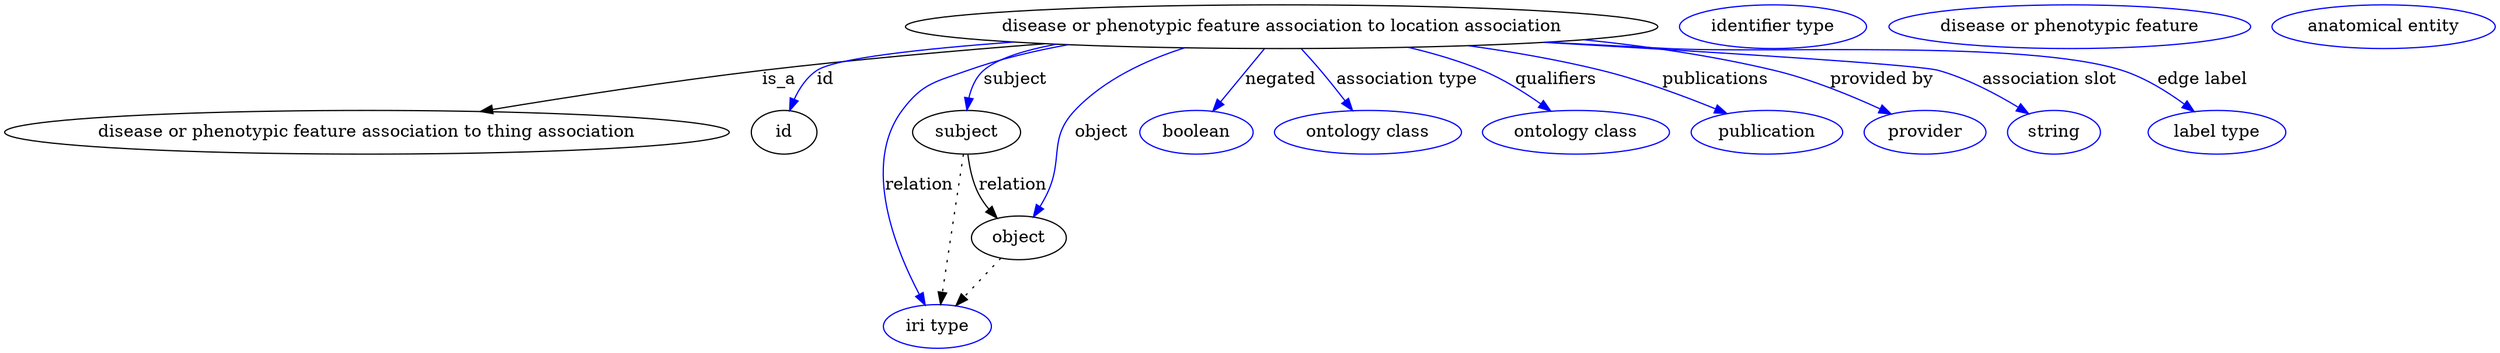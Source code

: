 digraph {
	graph [bb="0,0,1628.2,281"];
	node [label="\N"];
	"disease or phenotypic feature association to location association"	 [height=0.5,
		label="disease or phenotypic feature association to location association",
		pos="848.97,263",
		width=6.5633];
	"disease or phenotypic feature association to thing association"	 [height=0.5,
		pos="225.97,177",
		width=6.277];
	"disease or phenotypic feature association to location association" -> "disease or phenotypic feature association to thing association"	 [label=is_a,
		lp="499.25,220",
		pos="e,304.32,193.89 686.16,249.92 623.84,244.09 552.19,236.4 487.42,227 429.43,218.59 364.75,206.24 314.23,195.92"];
	id	 [height=0.5,
		pos="496.97,177",
		width=0.75];
	"disease or phenotypic feature association to location association" -> id	 [color=blue,
		label=id,
		lp="533.42,220",
		pos="e,502.97,194.76 678.68,250.45 608.77,244.09 540.87,235.84 527.08,227 518.56,221.54 512.11,212.73 507.4,204.01",
		style=solid];
	subject	 [height=0.5,
		pos="629.97,177",
		width=0.97656];
	"disease or phenotypic feature association to location association" -> subject	 [color=blue,
		label=subject,
		lp="667.8,220",
		pos="e,631.75,195.29 709.43,248.45 681.88,243.22 658.14,236.24 647.32,227 640.76,221.4 636.68,213.19 634.14,205.03",
		style=solid];
	relation	 [color=blue,
		height=0.5,
		label="iri type",
		pos="609.97,18",
		width=0.9834];
	"disease or phenotypic feature association to location association" -> relation	 [color=blue,
		label=relation,
		lp="594.35,134",
		pos="e,600.57,35.476 709.28,248.43 683.71,243.3 657.64,236.37 633.97,227 610.13,217.56 599.85,216.56 585.97,195 556.17,148.68 579.28,\
81.424 596.22,44.586",
		style=solid];
	object	 [height=0.5,
		pos="669.97,91",
		width=0.88096];
	"disease or phenotypic feature association to location association" -> object	 [color=blue,
		label=object,
		lp="727.08,177",
		pos="e,678.69,108.39 788.77,245.55 761.37,234.9 730.51,218.66 709.77,195 688.75,171.03 698.86,156.57 686.97,127 685.74,123.92 684.36,\
120.73 682.95,117.58",
		style=solid];
	negated	 [color=blue,
		height=0.5,
		label=boolean,
		pos="790.97,177",
		width=1.0584];
	"disease or phenotypic feature association to location association" -> negated	 [color=blue,
		label=negated,
		lp="845.74,220",
		pos="e,802.66,194.33 836.67,244.76 828.43,232.55 817.47,216.29 808.35,202.76",
		style=solid];
	"association type"	 [color=blue,
		height=0.5,
		label="ontology class",
		pos="907.97,177",
		width=1.6931];
	"disease or phenotypic feature association to location association" -> "association type"	 [color=blue,
		label="association type",
		lp="927.88,220",
		pos="e,895.68,194.92 861.49,244.76 869.75,232.71 880.72,216.72 889.93,203.3",
		style=solid];
	qualifiers	 [color=blue,
		height=0.5,
		label="ontology class",
		pos="1048,177",
		width=1.6931];
	"disease or phenotypic feature association to location association" -> qualifiers	 [color=blue,
		label=qualifiers,
		lp="1026,220",
		pos="e,1027.7,194.09 925.99,245.91 943.18,240.85 961.02,234.58 976.97,227 991.91,219.9 1007.1,209.7 1019.5,200.37",
		style=solid];
	publications	 [color=blue,
		height=0.5,
		label=publication,
		pos="1177,177",
		width=1.3859];
	"disease or phenotypic feature association to location association" -> publications	 [color=blue,
		label=publications,
		lp="1131.2,220",
		pos="e,1146.8,191.65 965.78,247.3 995.49,242.05 1027.2,235.35 1056,227 1084,218.88 1114.3,206.34 1137.6,195.85",
		style=solid];
	"provided by"	 [color=blue,
		height=0.5,
		label=provider,
		pos="1285,177",
		width=1.1129];
	"disease or phenotypic feature association to location association" -> "provided by"	 [color=blue,
		label="provided by",
		lp="1242.6,220",
		pos="e,1259,190.82 1007.1,249.56 1071.6,243.17 1138.2,235.16 1169,227 1197.2,219.52 1227.4,206.31 1249.9,195.35",
		style=solid];
	"association slot"	 [color=blue,
		height=0.5,
		label=string,
		pos="1373,177",
		width=0.8403];
	"disease or phenotypic feature association to location association" -> "association slot"	 [color=blue,
		label="association slot",
		lp="1355.9,220",
		pos="e,1353,190.9 1018.6,250.43 1133.7,241.64 1267.1,230.82 1280,227 1302.9,220.21 1326.6,207.38 1344.3,196.42",
		style=solid];
	"edge label"	 [color=blue,
		height=0.5,
		label="label type",
		pos="1482,177",
		width=1.2425];
	"disease or phenotypic feature association to location association" -> "edge label"	 [color=blue,
		label="edge label",
		lp="1461.5,220",
		pos="e,1462.3,193.47 1017.3,250.35 1043.3,248.49 1069.9,246.65 1095,245 1163.4,240.5 1337.7,248 1403,227 1421.3,221.11 1439.5,209.97 \
1453.9,199.7",
		style=solid];
	association_id	 [color=blue,
		height=0.5,
		label="identifier type",
		pos="1163,263",
		width=1.652];
	subject -> relation	 [pos="e,612.24,36.027 627.68,158.76 624.21,131.21 617.61,78.735 613.52,46.223",
		style=dotted];
	subject -> object	 [label=relation,
		lp="666.35,134",
		pos="e,656.39,107.46 633.55,158.87 635.86,149.13 639.35,137.08 644.21,127 646,123.29 648.17,119.56 650.48,115.97"];
	"disease or phenotypic feature association to thing association_subject"	 [color=blue,
		height=0.5,
		label="disease or phenotypic feature",
		pos="1354,263",
		width=3.1523];
	object -> relation	 [pos="e,623.74,34.752 656.36,74.435 648.66,65.075 638.9,53.191 630.31,42.745",
		style=dotted];
	"disease or phenotypic feature association to location association_object"	 [color=blue,
		height=0.5,
		label="anatomical entity",
		pos="1557,263",
		width=1.9792];
}

